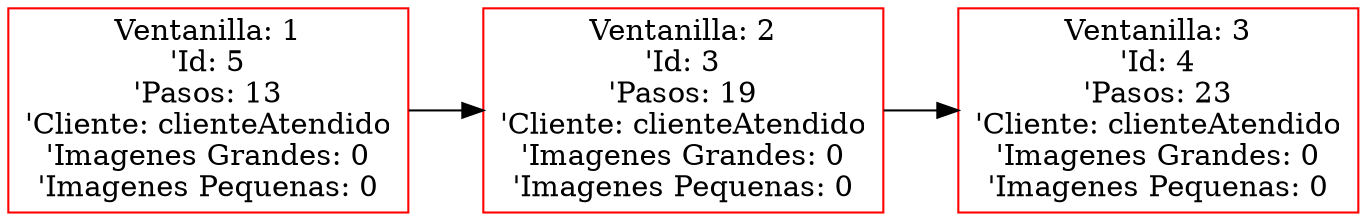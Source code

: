  digraph G {
 rankdir=LR;
 node0 [label="Ventanilla: 1\n'Id: 5\n'Pasos: 13\n'Cliente: clienteAtendido\n'Imagenes Grandes: 0\n'Imagenes Pequenas: 0", color="red", shape="rectangle"];
 node1 [label="Ventanilla: 2\n'Id: 3\n'Pasos: 19\n'Cliente: clienteAtendido\n'Imagenes Grandes: 0\n'Imagenes Pequenas: 0", color="red", shape="rectangle"];
 node0 -> node1 [dir="forward"];
 node2 [label="Ventanilla: 3\n'Id: 4\n'Pasos: 23\n'Cliente: clienteAtendido\n'Imagenes Grandes: 0\n'Imagenes Pequenas: 0", color="red", shape="rectangle"];
 node1 -> node2 [dir="forward"];
 }
